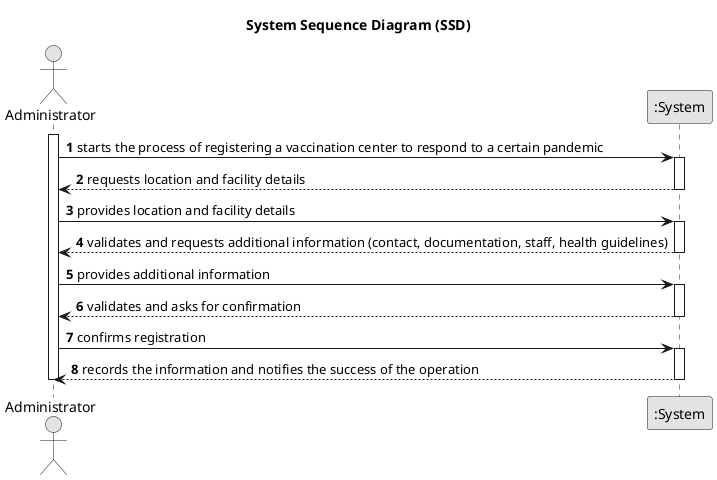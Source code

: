 @startuml
skinparam monochrome true
skinparam packageStyle rectangle
skinparam shadowing false

title System Sequence Diagram (SSD)

autonumber

actor Administrator
participant ":System" as System

activate Administrator
    Administrator -> System : starts the process of registering a vaccination center to respond to a certain pandemic
    activate System
        System --> Administrator : requests location and facility details
    deactivate System

    Administrator -> System : provides location and facility details
    activate System
        System --> Administrator : validates and requests additional information (contact, documentation, staff, health guidelines)
    deactivate System

    Administrator -> System : provides additional information
        activate System
            System --> Administrator : validates and asks for confirmation
        deactivate System

        Administrator -> System : confirms registration
        activate System
            System --> Administrator : records the information and notifies the success of the operation
        deactivate System
    deactivate Administrator

@enduml